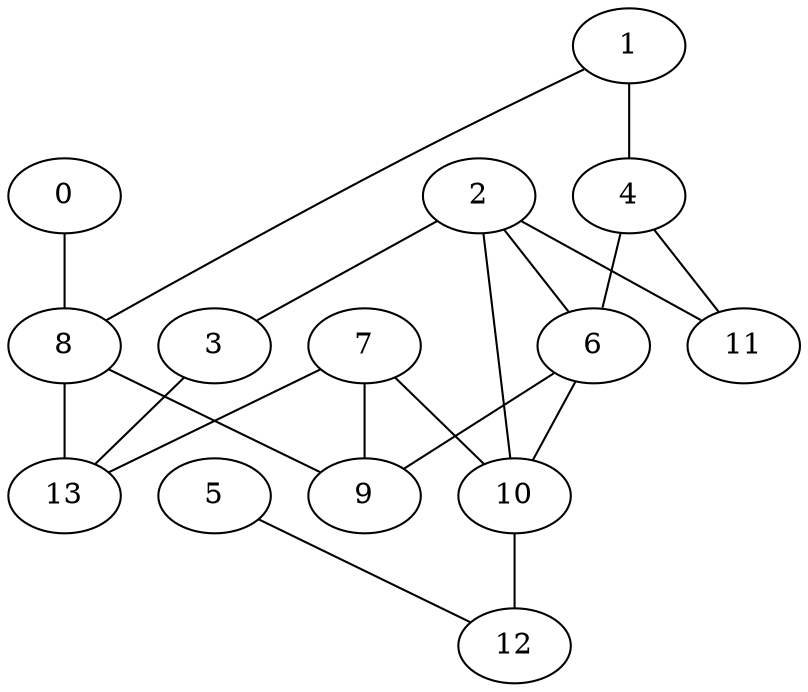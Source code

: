 strict graph {
0;
1;
2;
3;
4;
5;
6;
7;
8;
9;
10;
11;
12;
13;
0 -- 8 [weight=7];
1 -- 4 [weight=8];
1 -- 8 [weight=7];
2 -- 3 [weight=4];
2 -- 6 [weight=4];
2 -- 10 [weight=7];
2 -- 11 [weight=1];
3 -- 13 [weight=7];
4 -- 6 [weight=8];
4 -- 11 [weight=8];
5 -- 12 [weight=1];
6 -- 9 [weight=9];
6 -- 10 [weight=6];
7 -- 9 [weight=4];
7 -- 10 [weight=4];
7 -- 13 [weight=8];
8 -- 9 [weight=10];
8 -- 13 [weight=9];
10 -- 12 [weight=4];
}
